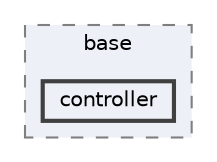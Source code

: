 digraph "repository/core/src/test/java/com/sterlite/cal/core/base/controller"
{
 // LATEX_PDF_SIZE
  bgcolor="transparent";
  edge [fontname=Helvetica,fontsize=10,labelfontname=Helvetica,labelfontsize=10];
  node [fontname=Helvetica,fontsize=10,shape=box,height=0.2,width=0.4];
  compound=true
  subgraph clusterdir_ba0a155aad58e90e93b53d4890d83330 {
    graph [ bgcolor="#edf0f7", pencolor="grey50", label="base", fontname=Helvetica,fontsize=10 style="filled,dashed", URL="dir_ba0a155aad58e90e93b53d4890d83330.html",tooltip=""]
  dir_377c83ab18cf243b77f81f0e7de573df [label="controller", fillcolor="#edf0f7", color="grey25", style="filled,bold", URL="dir_377c83ab18cf243b77f81f0e7de573df.html",tooltip=""];
  }
}
